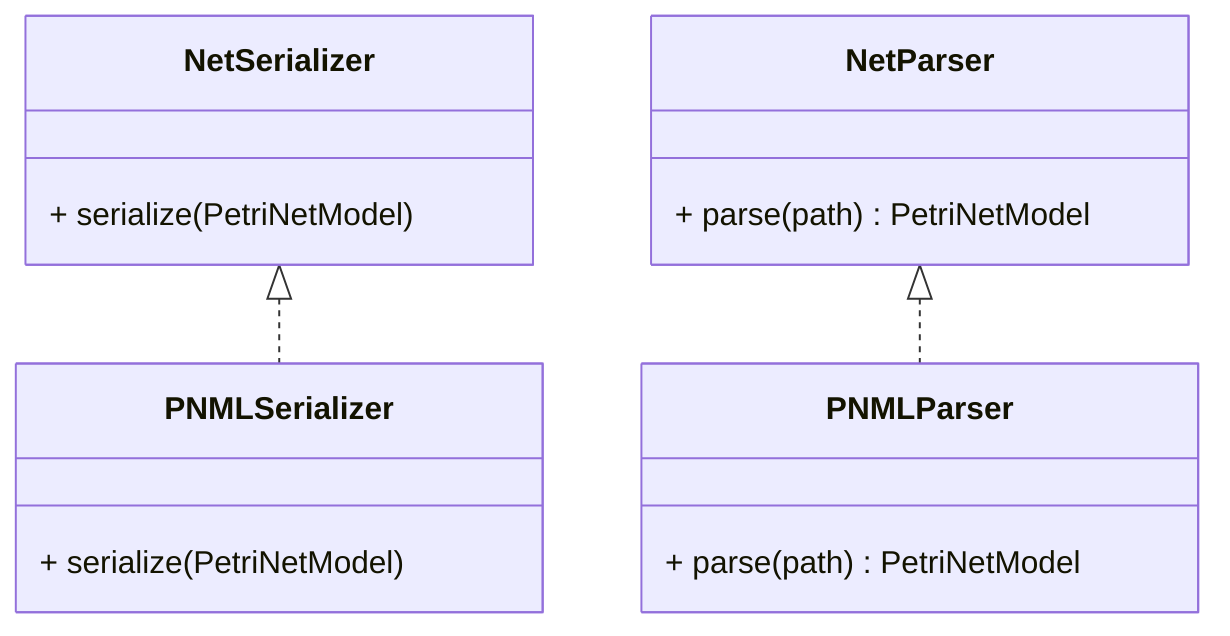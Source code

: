 classDiagram
    %% Domain Model

    %% Persistence Interfaces & Implementations
    class NetSerializer {
        + serialize(PetriNetModel)
    }
    class PNMLSerializer {
        + serialize(PetriNetModel)
    }

    class NetParser {
        + parse(path) PetriNetModel
    }
    class PNMLParser {
        + parse(path) PetriNetModel
    }

    NetSerializer <|.. PNMLSerializer
    NetParser     <|.. PNMLParser